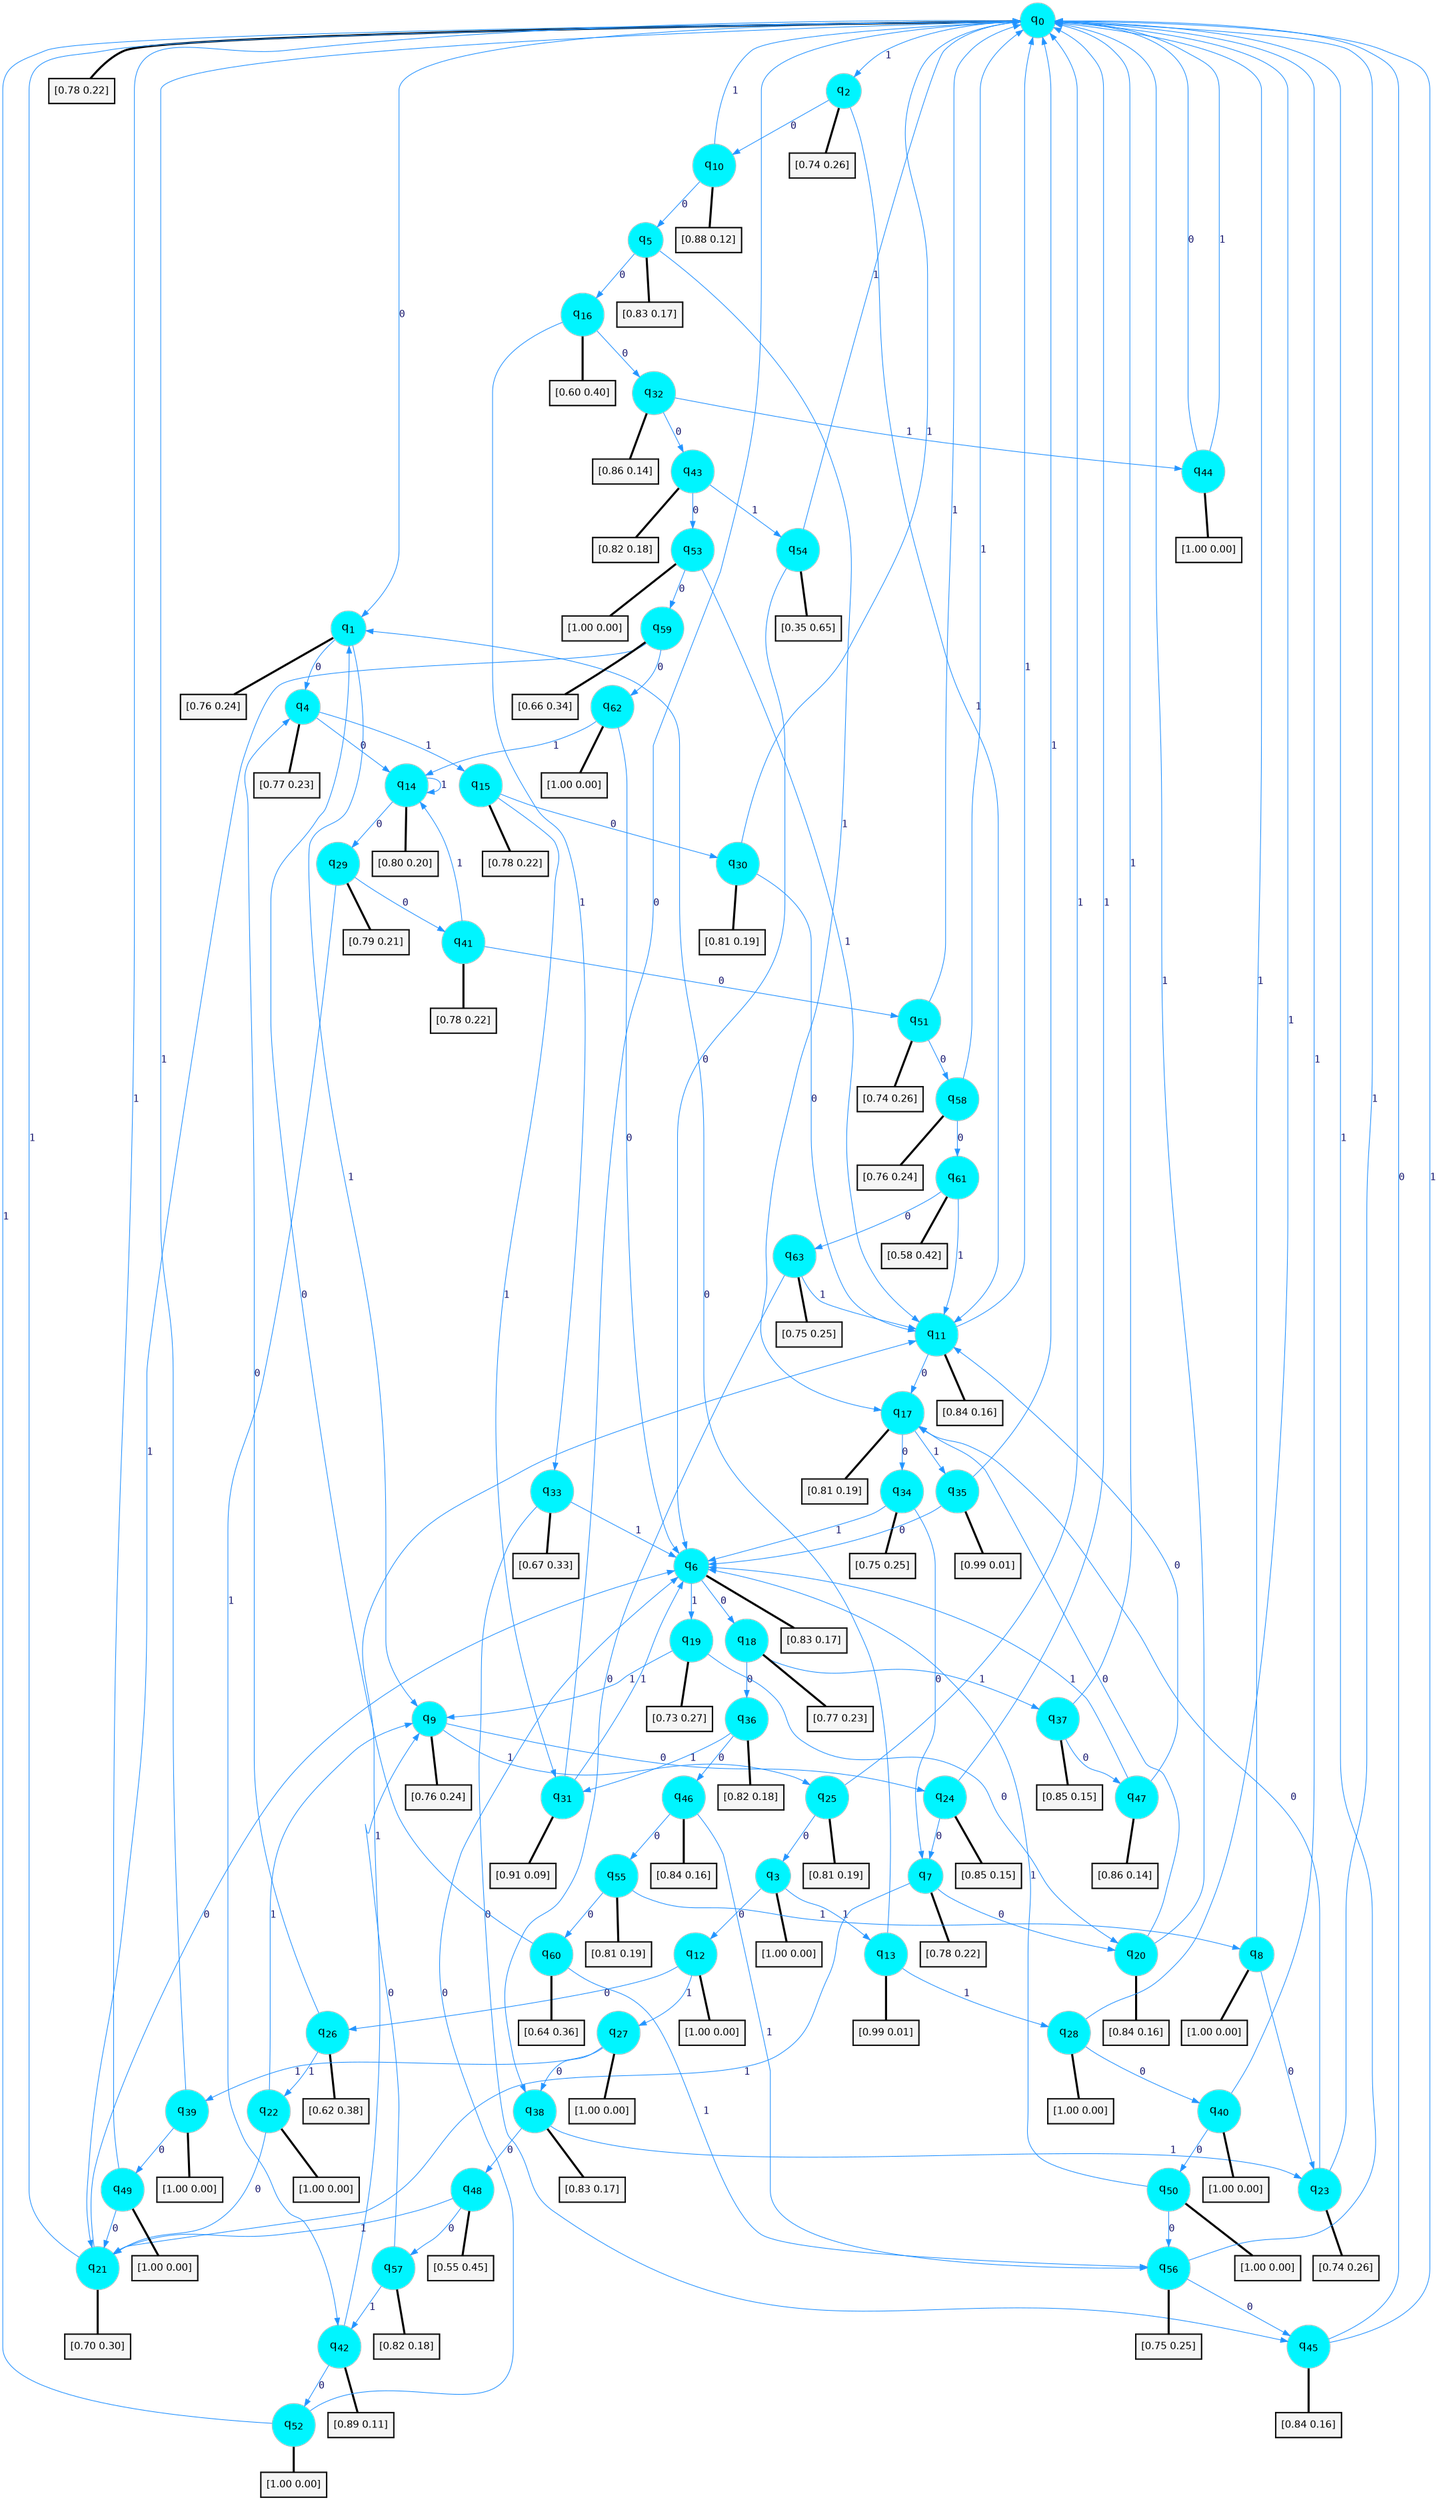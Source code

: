 digraph G {
graph [
bgcolor=transparent, dpi=300, rankdir=TD, size="40,25"];
node [
color=gray, fillcolor=turquoise1, fontcolor=black, fontname=Helvetica, fontsize=16, fontweight=bold, shape=circle, style=filled];
edge [
arrowsize=1, color=dodgerblue1, fontcolor=midnightblue, fontname=courier, fontweight=bold, penwidth=1, style=solid, weight=20];
0[label=<q<SUB>0</SUB>>];
1[label=<q<SUB>1</SUB>>];
2[label=<q<SUB>2</SUB>>];
3[label=<q<SUB>3</SUB>>];
4[label=<q<SUB>4</SUB>>];
5[label=<q<SUB>5</SUB>>];
6[label=<q<SUB>6</SUB>>];
7[label=<q<SUB>7</SUB>>];
8[label=<q<SUB>8</SUB>>];
9[label=<q<SUB>9</SUB>>];
10[label=<q<SUB>10</SUB>>];
11[label=<q<SUB>11</SUB>>];
12[label=<q<SUB>12</SUB>>];
13[label=<q<SUB>13</SUB>>];
14[label=<q<SUB>14</SUB>>];
15[label=<q<SUB>15</SUB>>];
16[label=<q<SUB>16</SUB>>];
17[label=<q<SUB>17</SUB>>];
18[label=<q<SUB>18</SUB>>];
19[label=<q<SUB>19</SUB>>];
20[label=<q<SUB>20</SUB>>];
21[label=<q<SUB>21</SUB>>];
22[label=<q<SUB>22</SUB>>];
23[label=<q<SUB>23</SUB>>];
24[label=<q<SUB>24</SUB>>];
25[label=<q<SUB>25</SUB>>];
26[label=<q<SUB>26</SUB>>];
27[label=<q<SUB>27</SUB>>];
28[label=<q<SUB>28</SUB>>];
29[label=<q<SUB>29</SUB>>];
30[label=<q<SUB>30</SUB>>];
31[label=<q<SUB>31</SUB>>];
32[label=<q<SUB>32</SUB>>];
33[label=<q<SUB>33</SUB>>];
34[label=<q<SUB>34</SUB>>];
35[label=<q<SUB>35</SUB>>];
36[label=<q<SUB>36</SUB>>];
37[label=<q<SUB>37</SUB>>];
38[label=<q<SUB>38</SUB>>];
39[label=<q<SUB>39</SUB>>];
40[label=<q<SUB>40</SUB>>];
41[label=<q<SUB>41</SUB>>];
42[label=<q<SUB>42</SUB>>];
43[label=<q<SUB>43</SUB>>];
44[label=<q<SUB>44</SUB>>];
45[label=<q<SUB>45</SUB>>];
46[label=<q<SUB>46</SUB>>];
47[label=<q<SUB>47</SUB>>];
48[label=<q<SUB>48</SUB>>];
49[label=<q<SUB>49</SUB>>];
50[label=<q<SUB>50</SUB>>];
51[label=<q<SUB>51</SUB>>];
52[label=<q<SUB>52</SUB>>];
53[label=<q<SUB>53</SUB>>];
54[label=<q<SUB>54</SUB>>];
55[label=<q<SUB>55</SUB>>];
56[label=<q<SUB>56</SUB>>];
57[label=<q<SUB>57</SUB>>];
58[label=<q<SUB>58</SUB>>];
59[label=<q<SUB>59</SUB>>];
60[label=<q<SUB>60</SUB>>];
61[label=<q<SUB>61</SUB>>];
62[label=<q<SUB>62</SUB>>];
63[label=<q<SUB>63</SUB>>];
64[label="[0.78 0.22]", shape=box,fontcolor=black, fontname=Helvetica, fontsize=14, penwidth=2, fillcolor=whitesmoke,color=black];
65[label="[0.76 0.24]", shape=box,fontcolor=black, fontname=Helvetica, fontsize=14, penwidth=2, fillcolor=whitesmoke,color=black];
66[label="[0.74 0.26]", shape=box,fontcolor=black, fontname=Helvetica, fontsize=14, penwidth=2, fillcolor=whitesmoke,color=black];
67[label="[1.00 0.00]", shape=box,fontcolor=black, fontname=Helvetica, fontsize=14, penwidth=2, fillcolor=whitesmoke,color=black];
68[label="[0.77 0.23]", shape=box,fontcolor=black, fontname=Helvetica, fontsize=14, penwidth=2, fillcolor=whitesmoke,color=black];
69[label="[0.83 0.17]", shape=box,fontcolor=black, fontname=Helvetica, fontsize=14, penwidth=2, fillcolor=whitesmoke,color=black];
70[label="[0.83 0.17]", shape=box,fontcolor=black, fontname=Helvetica, fontsize=14, penwidth=2, fillcolor=whitesmoke,color=black];
71[label="[0.78 0.22]", shape=box,fontcolor=black, fontname=Helvetica, fontsize=14, penwidth=2, fillcolor=whitesmoke,color=black];
72[label="[1.00 0.00]", shape=box,fontcolor=black, fontname=Helvetica, fontsize=14, penwidth=2, fillcolor=whitesmoke,color=black];
73[label="[0.76 0.24]", shape=box,fontcolor=black, fontname=Helvetica, fontsize=14, penwidth=2, fillcolor=whitesmoke,color=black];
74[label="[0.88 0.12]", shape=box,fontcolor=black, fontname=Helvetica, fontsize=14, penwidth=2, fillcolor=whitesmoke,color=black];
75[label="[0.84 0.16]", shape=box,fontcolor=black, fontname=Helvetica, fontsize=14, penwidth=2, fillcolor=whitesmoke,color=black];
76[label="[1.00 0.00]", shape=box,fontcolor=black, fontname=Helvetica, fontsize=14, penwidth=2, fillcolor=whitesmoke,color=black];
77[label="[0.99 0.01]", shape=box,fontcolor=black, fontname=Helvetica, fontsize=14, penwidth=2, fillcolor=whitesmoke,color=black];
78[label="[0.80 0.20]", shape=box,fontcolor=black, fontname=Helvetica, fontsize=14, penwidth=2, fillcolor=whitesmoke,color=black];
79[label="[0.78 0.22]", shape=box,fontcolor=black, fontname=Helvetica, fontsize=14, penwidth=2, fillcolor=whitesmoke,color=black];
80[label="[0.60 0.40]", shape=box,fontcolor=black, fontname=Helvetica, fontsize=14, penwidth=2, fillcolor=whitesmoke,color=black];
81[label="[0.81 0.19]", shape=box,fontcolor=black, fontname=Helvetica, fontsize=14, penwidth=2, fillcolor=whitesmoke,color=black];
82[label="[0.77 0.23]", shape=box,fontcolor=black, fontname=Helvetica, fontsize=14, penwidth=2, fillcolor=whitesmoke,color=black];
83[label="[0.73 0.27]", shape=box,fontcolor=black, fontname=Helvetica, fontsize=14, penwidth=2, fillcolor=whitesmoke,color=black];
84[label="[0.84 0.16]", shape=box,fontcolor=black, fontname=Helvetica, fontsize=14, penwidth=2, fillcolor=whitesmoke,color=black];
85[label="[0.70 0.30]", shape=box,fontcolor=black, fontname=Helvetica, fontsize=14, penwidth=2, fillcolor=whitesmoke,color=black];
86[label="[1.00 0.00]", shape=box,fontcolor=black, fontname=Helvetica, fontsize=14, penwidth=2, fillcolor=whitesmoke,color=black];
87[label="[0.74 0.26]", shape=box,fontcolor=black, fontname=Helvetica, fontsize=14, penwidth=2, fillcolor=whitesmoke,color=black];
88[label="[0.85 0.15]", shape=box,fontcolor=black, fontname=Helvetica, fontsize=14, penwidth=2, fillcolor=whitesmoke,color=black];
89[label="[0.81 0.19]", shape=box,fontcolor=black, fontname=Helvetica, fontsize=14, penwidth=2, fillcolor=whitesmoke,color=black];
90[label="[0.62 0.38]", shape=box,fontcolor=black, fontname=Helvetica, fontsize=14, penwidth=2, fillcolor=whitesmoke,color=black];
91[label="[1.00 0.00]", shape=box,fontcolor=black, fontname=Helvetica, fontsize=14, penwidth=2, fillcolor=whitesmoke,color=black];
92[label="[1.00 0.00]", shape=box,fontcolor=black, fontname=Helvetica, fontsize=14, penwidth=2, fillcolor=whitesmoke,color=black];
93[label="[0.79 0.21]", shape=box,fontcolor=black, fontname=Helvetica, fontsize=14, penwidth=2, fillcolor=whitesmoke,color=black];
94[label="[0.81 0.19]", shape=box,fontcolor=black, fontname=Helvetica, fontsize=14, penwidth=2, fillcolor=whitesmoke,color=black];
95[label="[0.91 0.09]", shape=box,fontcolor=black, fontname=Helvetica, fontsize=14, penwidth=2, fillcolor=whitesmoke,color=black];
96[label="[0.86 0.14]", shape=box,fontcolor=black, fontname=Helvetica, fontsize=14, penwidth=2, fillcolor=whitesmoke,color=black];
97[label="[0.67 0.33]", shape=box,fontcolor=black, fontname=Helvetica, fontsize=14, penwidth=2, fillcolor=whitesmoke,color=black];
98[label="[0.75 0.25]", shape=box,fontcolor=black, fontname=Helvetica, fontsize=14, penwidth=2, fillcolor=whitesmoke,color=black];
99[label="[0.99 0.01]", shape=box,fontcolor=black, fontname=Helvetica, fontsize=14, penwidth=2, fillcolor=whitesmoke,color=black];
100[label="[0.82 0.18]", shape=box,fontcolor=black, fontname=Helvetica, fontsize=14, penwidth=2, fillcolor=whitesmoke,color=black];
101[label="[0.85 0.15]", shape=box,fontcolor=black, fontname=Helvetica, fontsize=14, penwidth=2, fillcolor=whitesmoke,color=black];
102[label="[0.83 0.17]", shape=box,fontcolor=black, fontname=Helvetica, fontsize=14, penwidth=2, fillcolor=whitesmoke,color=black];
103[label="[1.00 0.00]", shape=box,fontcolor=black, fontname=Helvetica, fontsize=14, penwidth=2, fillcolor=whitesmoke,color=black];
104[label="[1.00 0.00]", shape=box,fontcolor=black, fontname=Helvetica, fontsize=14, penwidth=2, fillcolor=whitesmoke,color=black];
105[label="[0.78 0.22]", shape=box,fontcolor=black, fontname=Helvetica, fontsize=14, penwidth=2, fillcolor=whitesmoke,color=black];
106[label="[0.89 0.11]", shape=box,fontcolor=black, fontname=Helvetica, fontsize=14, penwidth=2, fillcolor=whitesmoke,color=black];
107[label="[0.82 0.18]", shape=box,fontcolor=black, fontname=Helvetica, fontsize=14, penwidth=2, fillcolor=whitesmoke,color=black];
108[label="[1.00 0.00]", shape=box,fontcolor=black, fontname=Helvetica, fontsize=14, penwidth=2, fillcolor=whitesmoke,color=black];
109[label="[0.84 0.16]", shape=box,fontcolor=black, fontname=Helvetica, fontsize=14, penwidth=2, fillcolor=whitesmoke,color=black];
110[label="[0.84 0.16]", shape=box,fontcolor=black, fontname=Helvetica, fontsize=14, penwidth=2, fillcolor=whitesmoke,color=black];
111[label="[0.86 0.14]", shape=box,fontcolor=black, fontname=Helvetica, fontsize=14, penwidth=2, fillcolor=whitesmoke,color=black];
112[label="[0.55 0.45]", shape=box,fontcolor=black, fontname=Helvetica, fontsize=14, penwidth=2, fillcolor=whitesmoke,color=black];
113[label="[1.00 0.00]", shape=box,fontcolor=black, fontname=Helvetica, fontsize=14, penwidth=2, fillcolor=whitesmoke,color=black];
114[label="[1.00 0.00]", shape=box,fontcolor=black, fontname=Helvetica, fontsize=14, penwidth=2, fillcolor=whitesmoke,color=black];
115[label="[0.74 0.26]", shape=box,fontcolor=black, fontname=Helvetica, fontsize=14, penwidth=2, fillcolor=whitesmoke,color=black];
116[label="[1.00 0.00]", shape=box,fontcolor=black, fontname=Helvetica, fontsize=14, penwidth=2, fillcolor=whitesmoke,color=black];
117[label="[1.00 0.00]", shape=box,fontcolor=black, fontname=Helvetica, fontsize=14, penwidth=2, fillcolor=whitesmoke,color=black];
118[label="[0.35 0.65]", shape=box,fontcolor=black, fontname=Helvetica, fontsize=14, penwidth=2, fillcolor=whitesmoke,color=black];
119[label="[0.81 0.19]", shape=box,fontcolor=black, fontname=Helvetica, fontsize=14, penwidth=2, fillcolor=whitesmoke,color=black];
120[label="[0.75 0.25]", shape=box,fontcolor=black, fontname=Helvetica, fontsize=14, penwidth=2, fillcolor=whitesmoke,color=black];
121[label="[0.82 0.18]", shape=box,fontcolor=black, fontname=Helvetica, fontsize=14, penwidth=2, fillcolor=whitesmoke,color=black];
122[label="[0.76 0.24]", shape=box,fontcolor=black, fontname=Helvetica, fontsize=14, penwidth=2, fillcolor=whitesmoke,color=black];
123[label="[0.66 0.34]", shape=box,fontcolor=black, fontname=Helvetica, fontsize=14, penwidth=2, fillcolor=whitesmoke,color=black];
124[label="[0.64 0.36]", shape=box,fontcolor=black, fontname=Helvetica, fontsize=14, penwidth=2, fillcolor=whitesmoke,color=black];
125[label="[0.58 0.42]", shape=box,fontcolor=black, fontname=Helvetica, fontsize=14, penwidth=2, fillcolor=whitesmoke,color=black];
126[label="[1.00 0.00]", shape=box,fontcolor=black, fontname=Helvetica, fontsize=14, penwidth=2, fillcolor=whitesmoke,color=black];
127[label="[0.75 0.25]", shape=box,fontcolor=black, fontname=Helvetica, fontsize=14, penwidth=2, fillcolor=whitesmoke,color=black];
0->1 [label=0];
0->2 [label=1];
0->64 [arrowhead=none, penwidth=3,color=black];
1->4 [label=0];
1->9 [label=1];
1->65 [arrowhead=none, penwidth=3,color=black];
2->10 [label=0];
2->11 [label=1];
2->66 [arrowhead=none, penwidth=3,color=black];
3->12 [label=0];
3->13 [label=1];
3->67 [arrowhead=none, penwidth=3,color=black];
4->14 [label=0];
4->15 [label=1];
4->68 [arrowhead=none, penwidth=3,color=black];
5->16 [label=0];
5->17 [label=1];
5->69 [arrowhead=none, penwidth=3,color=black];
6->18 [label=0];
6->19 [label=1];
6->70 [arrowhead=none, penwidth=3,color=black];
7->20 [label=0];
7->21 [label=1];
7->71 [arrowhead=none, penwidth=3,color=black];
8->23 [label=0];
8->0 [label=1];
8->72 [arrowhead=none, penwidth=3,color=black];
9->24 [label=0];
9->25 [label=1];
9->73 [arrowhead=none, penwidth=3,color=black];
10->5 [label=0];
10->0 [label=1];
10->74 [arrowhead=none, penwidth=3,color=black];
11->17 [label=0];
11->0 [label=1];
11->75 [arrowhead=none, penwidth=3,color=black];
12->26 [label=0];
12->27 [label=1];
12->76 [arrowhead=none, penwidth=3,color=black];
13->1 [label=0];
13->28 [label=1];
13->77 [arrowhead=none, penwidth=3,color=black];
14->29 [label=0];
14->14 [label=1];
14->78 [arrowhead=none, penwidth=3,color=black];
15->30 [label=0];
15->31 [label=1];
15->79 [arrowhead=none, penwidth=3,color=black];
16->32 [label=0];
16->33 [label=1];
16->80 [arrowhead=none, penwidth=3,color=black];
17->34 [label=0];
17->35 [label=1];
17->81 [arrowhead=none, penwidth=3,color=black];
18->36 [label=0];
18->37 [label=1];
18->82 [arrowhead=none, penwidth=3,color=black];
19->20 [label=0];
19->9 [label=1];
19->83 [arrowhead=none, penwidth=3,color=black];
20->17 [label=0];
20->0 [label=1];
20->84 [arrowhead=none, penwidth=3,color=black];
21->6 [label=0];
21->0 [label=1];
21->85 [arrowhead=none, penwidth=3,color=black];
22->21 [label=0];
22->9 [label=1];
22->86 [arrowhead=none, penwidth=3,color=black];
23->17 [label=0];
23->0 [label=1];
23->87 [arrowhead=none, penwidth=3,color=black];
24->7 [label=0];
24->0 [label=1];
24->88 [arrowhead=none, penwidth=3,color=black];
25->3 [label=0];
25->0 [label=1];
25->89 [arrowhead=none, penwidth=3,color=black];
26->4 [label=0];
26->22 [label=1];
26->90 [arrowhead=none, penwidth=3,color=black];
27->38 [label=0];
27->39 [label=1];
27->91 [arrowhead=none, penwidth=3,color=black];
28->40 [label=0];
28->0 [label=1];
28->92 [arrowhead=none, penwidth=3,color=black];
29->41 [label=0];
29->42 [label=1];
29->93 [arrowhead=none, penwidth=3,color=black];
30->11 [label=0];
30->0 [label=1];
30->94 [arrowhead=none, penwidth=3,color=black];
31->0 [label=0];
31->6 [label=1];
31->95 [arrowhead=none, penwidth=3,color=black];
32->43 [label=0];
32->44 [label=1];
32->96 [arrowhead=none, penwidth=3,color=black];
33->45 [label=0];
33->6 [label=1];
33->97 [arrowhead=none, penwidth=3,color=black];
34->7 [label=0];
34->6 [label=1];
34->98 [arrowhead=none, penwidth=3,color=black];
35->6 [label=0];
35->0 [label=1];
35->99 [arrowhead=none, penwidth=3,color=black];
36->46 [label=0];
36->31 [label=1];
36->100 [arrowhead=none, penwidth=3,color=black];
37->47 [label=0];
37->0 [label=1];
37->101 [arrowhead=none, penwidth=3,color=black];
38->48 [label=0];
38->23 [label=1];
38->102 [arrowhead=none, penwidth=3,color=black];
39->49 [label=0];
39->0 [label=1];
39->103 [arrowhead=none, penwidth=3,color=black];
40->50 [label=0];
40->0 [label=1];
40->104 [arrowhead=none, penwidth=3,color=black];
41->51 [label=0];
41->14 [label=1];
41->105 [arrowhead=none, penwidth=3,color=black];
42->52 [label=0];
42->11 [label=1];
42->106 [arrowhead=none, penwidth=3,color=black];
43->53 [label=0];
43->54 [label=1];
43->107 [arrowhead=none, penwidth=3,color=black];
44->0 [label=0];
44->0 [label=1];
44->108 [arrowhead=none, penwidth=3,color=black];
45->0 [label=0];
45->0 [label=1];
45->109 [arrowhead=none, penwidth=3,color=black];
46->55 [label=0];
46->56 [label=1];
46->110 [arrowhead=none, penwidth=3,color=black];
47->11 [label=0];
47->6 [label=1];
47->111 [arrowhead=none, penwidth=3,color=black];
48->57 [label=0];
48->21 [label=1];
48->112 [arrowhead=none, penwidth=3,color=black];
49->21 [label=0];
49->0 [label=1];
49->113 [arrowhead=none, penwidth=3,color=black];
50->56 [label=0];
50->6 [label=1];
50->114 [arrowhead=none, penwidth=3,color=black];
51->58 [label=0];
51->0 [label=1];
51->115 [arrowhead=none, penwidth=3,color=black];
52->6 [label=0];
52->0 [label=1];
52->116 [arrowhead=none, penwidth=3,color=black];
53->59 [label=0];
53->11 [label=1];
53->117 [arrowhead=none, penwidth=3,color=black];
54->6 [label=0];
54->0 [label=1];
54->118 [arrowhead=none, penwidth=3,color=black];
55->60 [label=0];
55->8 [label=1];
55->119 [arrowhead=none, penwidth=3,color=black];
56->45 [label=0];
56->0 [label=1];
56->120 [arrowhead=none, penwidth=3,color=black];
57->9 [label=0];
57->42 [label=1];
57->121 [arrowhead=none, penwidth=3,color=black];
58->61 [label=0];
58->0 [label=1];
58->122 [arrowhead=none, penwidth=3,color=black];
59->62 [label=0];
59->21 [label=1];
59->123 [arrowhead=none, penwidth=3,color=black];
60->1 [label=0];
60->56 [label=1];
60->124 [arrowhead=none, penwidth=3,color=black];
61->63 [label=0];
61->11 [label=1];
61->125 [arrowhead=none, penwidth=3,color=black];
62->6 [label=0];
62->14 [label=1];
62->126 [arrowhead=none, penwidth=3,color=black];
63->38 [label=0];
63->11 [label=1];
63->127 [arrowhead=none, penwidth=3,color=black];
}
